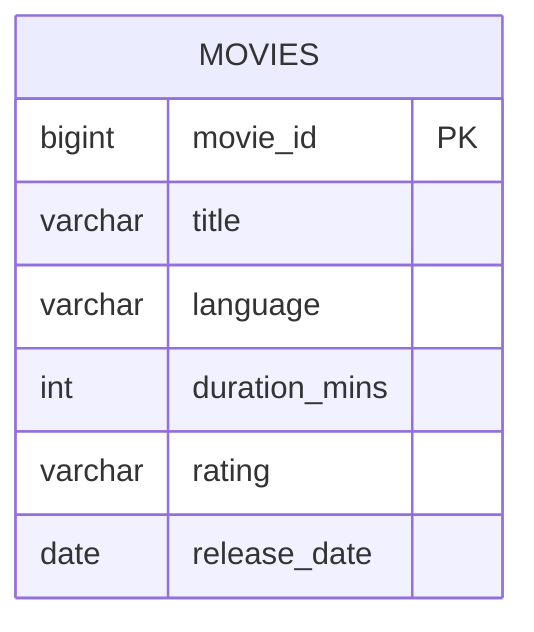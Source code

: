 erDiagram
    MOVIES {
        bigint movie_id PK
        varchar title
        varchar language
        int duration_mins
        varchar rating
        date release_date
    }